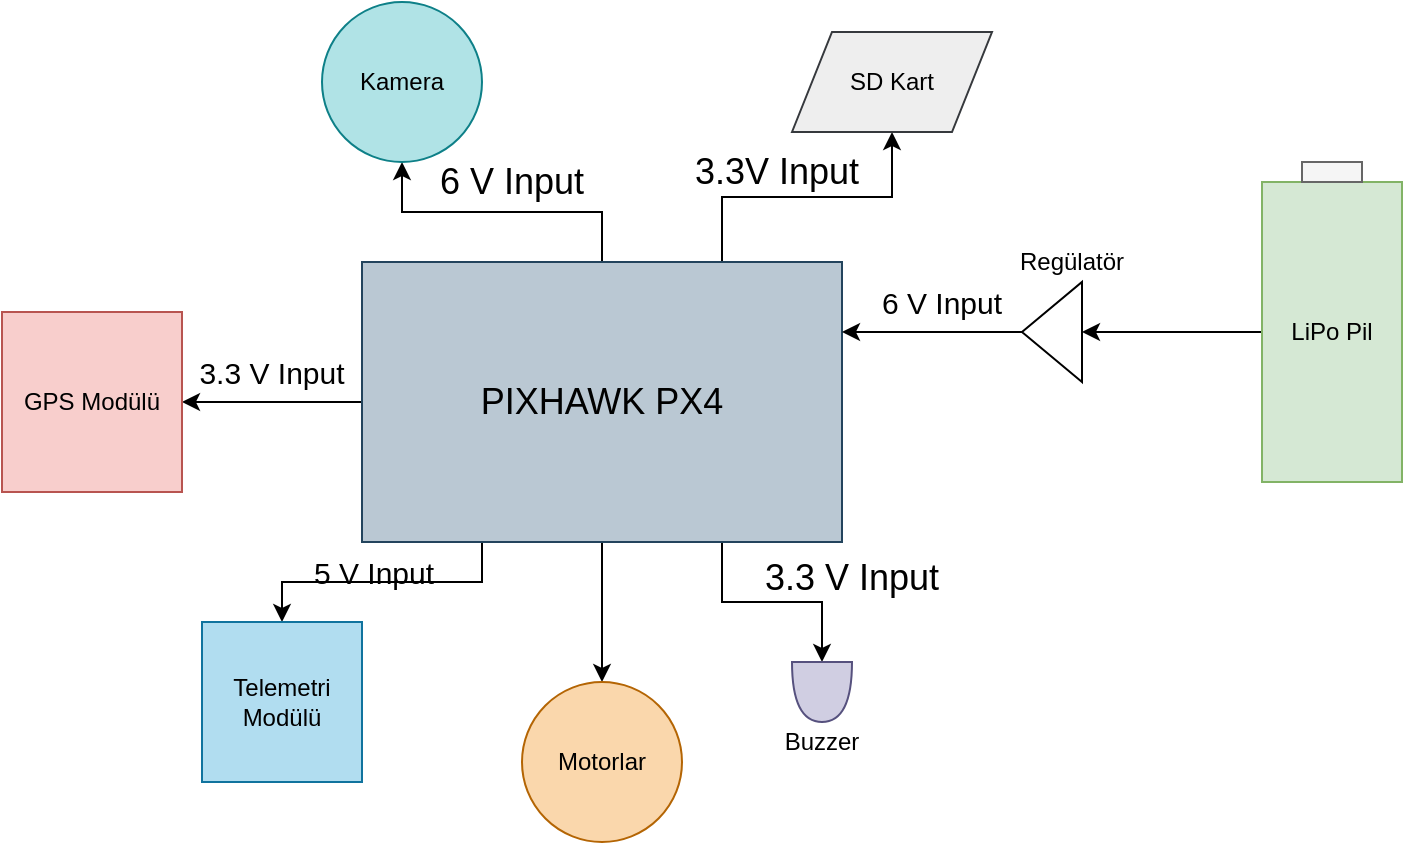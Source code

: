 <mxfile version="14.5.8" type="github">
  <diagram id="O78C8ONcDkfwlYimOGQI" name="Page-1">
    <mxGraphModel dx="998" dy="548" grid="1" gridSize="10" guides="1" tooltips="1" connect="1" arrows="1" fold="1" page="1" pageScale="1" pageWidth="827" pageHeight="1169" math="0" shadow="0">
      <root>
        <mxCell id="0" />
        <mxCell id="1" parent="0" />
        <mxCell id="cQf9F2GoGwsrB8zBlsyi-5" style="edgeStyle=orthogonalEdgeStyle;rounded=0;orthogonalLoop=1;jettySize=auto;html=1;entryX=1;entryY=0.5;entryDx=0;entryDy=0;" parent="1" source="cQf9F2GoGwsrB8zBlsyi-3" target="cQf9F2GoGwsrB8zBlsyi-4" edge="1">
          <mxGeometry relative="1" as="geometry" />
        </mxCell>
        <mxCell id="cQf9F2GoGwsrB8zBlsyi-15" style="edgeStyle=orthogonalEdgeStyle;rounded=0;orthogonalLoop=1;jettySize=auto;html=1;entryX=0;entryY=0.5;entryDx=0;entryDy=0;" parent="1" source="cQf9F2GoGwsrB8zBlsyi-3" target="cQf9F2GoGwsrB8zBlsyi-13" edge="1">
          <mxGeometry relative="1" as="geometry" />
        </mxCell>
        <mxCell id="cQf9F2GoGwsrB8zBlsyi-21" style="edgeStyle=orthogonalEdgeStyle;rounded=0;orthogonalLoop=1;jettySize=auto;html=1;exitX=0.25;exitY=1;exitDx=0;exitDy=0;" parent="1" source="cQf9F2GoGwsrB8zBlsyi-3" target="cQf9F2GoGwsrB8zBlsyi-6" edge="1">
          <mxGeometry relative="1" as="geometry" />
        </mxCell>
        <mxCell id="cQf9F2GoGwsrB8zBlsyi-24" style="edgeStyle=orthogonalEdgeStyle;rounded=0;orthogonalLoop=1;jettySize=auto;html=1;entryX=0.5;entryY=1;entryDx=0;entryDy=0;" parent="1" source="cQf9F2GoGwsrB8zBlsyi-3" target="cQf9F2GoGwsrB8zBlsyi-23" edge="1">
          <mxGeometry relative="1" as="geometry" />
        </mxCell>
        <mxCell id="cQf9F2GoGwsrB8zBlsyi-35" style="edgeStyle=orthogonalEdgeStyle;rounded=0;orthogonalLoop=1;jettySize=auto;html=1;exitX=0.75;exitY=1;exitDx=0;exitDy=0;entryX=0;entryY=0.5;entryDx=0;entryDy=0;entryPerimeter=0;" parent="1" source="cQf9F2GoGwsrB8zBlsyi-3" target="cQf9F2GoGwsrB8zBlsyi-33" edge="1">
          <mxGeometry relative="1" as="geometry" />
        </mxCell>
        <mxCell id="oFhVJw2CH9Ws3fH10for-2" style="edgeStyle=orthogonalEdgeStyle;rounded=0;orthogonalLoop=1;jettySize=auto;html=1;exitX=0.75;exitY=0;exitDx=0;exitDy=0;entryX=0.5;entryY=1;entryDx=0;entryDy=0;" edge="1" parent="1" source="cQf9F2GoGwsrB8zBlsyi-3" target="oFhVJw2CH9Ws3fH10for-1">
          <mxGeometry relative="1" as="geometry" />
        </mxCell>
        <mxCell id="cQf9F2GoGwsrB8zBlsyi-3" value="&lt;font style=&quot;font-size: 18px&quot;&gt;PIXHAWK PX4&lt;/font&gt;" style="rounded=0;whiteSpace=wrap;html=1;fillColor=#bac8d3;strokeColor=#23445d;" parent="1" vertex="1">
          <mxGeometry x="190" y="160" width="240" height="140" as="geometry" />
        </mxCell>
        <mxCell id="cQf9F2GoGwsrB8zBlsyi-4" value="GPS Modülü" style="whiteSpace=wrap;html=1;aspect=fixed;fillColor=#f8cecc;strokeColor=#b85450;" parent="1" vertex="1">
          <mxGeometry x="10" y="185" width="90" height="90" as="geometry" />
        </mxCell>
        <mxCell id="cQf9F2GoGwsrB8zBlsyi-6" value="Telemetri Modülü" style="whiteSpace=wrap;html=1;aspect=fixed;fillColor=#b1ddf0;strokeColor=#10739e;" parent="1" vertex="1">
          <mxGeometry x="110" y="340" width="80" height="80" as="geometry" />
        </mxCell>
        <mxCell id="cQf9F2GoGwsrB8zBlsyi-32" style="edgeStyle=orthogonalEdgeStyle;rounded=0;orthogonalLoop=1;jettySize=auto;html=1;exitX=0;exitY=0.5;exitDx=0;exitDy=0;entryX=0;entryY=0.5;entryDx=0;entryDy=0;" parent="1" source="cQf9F2GoGwsrB8zBlsyi-8" target="cQf9F2GoGwsrB8zBlsyi-28" edge="1">
          <mxGeometry relative="1" as="geometry" />
        </mxCell>
        <mxCell id="cQf9F2GoGwsrB8zBlsyi-8" value="LiPo Pil" style="rounded=0;whiteSpace=wrap;html=1;fillColor=#d5e8d4;strokeColor=#82b366;" parent="1" vertex="1">
          <mxGeometry x="640" y="120" width="70" height="150" as="geometry" />
        </mxCell>
        <mxCell id="cQf9F2GoGwsrB8zBlsyi-9" value="" style="rounded=0;whiteSpace=wrap;html=1;fillColor=#f5f5f5;strokeColor=#666666;fontColor=#333333;" parent="1" vertex="1">
          <mxGeometry x="660" y="110" width="30" height="10" as="geometry" />
        </mxCell>
        <mxCell id="cQf9F2GoGwsrB8zBlsyi-13" value="Motorlar" style="ellipse;whiteSpace=wrap;html=1;aspect=fixed;fillColor=#fad7ac;strokeColor=#b46504;direction=south;" parent="1" vertex="1">
          <mxGeometry x="270" y="370" width="80" height="80" as="geometry" />
        </mxCell>
        <mxCell id="cQf9F2GoGwsrB8zBlsyi-16" value="&lt;span style=&quot;font-size: 15px&quot;&gt;3.3 V Input&lt;/span&gt;" style="text;html=1;strokeColor=none;fillColor=none;align=center;verticalAlign=middle;whiteSpace=wrap;rounded=0;" parent="1" vertex="1">
          <mxGeometry x="100" y="205" width="90" height="20" as="geometry" />
        </mxCell>
        <mxCell id="cQf9F2GoGwsrB8zBlsyi-18" value="&lt;font style=&quot;font-size: 15px&quot;&gt;6 V Input&lt;/font&gt;" style="text;html=1;strokeColor=none;fillColor=none;align=center;verticalAlign=middle;whiteSpace=wrap;rounded=0;" parent="1" vertex="1">
          <mxGeometry x="440" y="170" width="80" height="20" as="geometry" />
        </mxCell>
        <mxCell id="cQf9F2GoGwsrB8zBlsyi-22" value="&lt;font style=&quot;font-size: 15px&quot;&gt;5 V Input&lt;/font&gt;" style="text;html=1;strokeColor=none;fillColor=none;align=center;verticalAlign=middle;whiteSpace=wrap;rounded=0;" parent="1" vertex="1">
          <mxGeometry x="156" y="310" width="80" height="10" as="geometry" />
        </mxCell>
        <mxCell id="cQf9F2GoGwsrB8zBlsyi-23" value="&lt;font style=&quot;font-size: 12px&quot;&gt;Kamera&lt;/font&gt;" style="ellipse;whiteSpace=wrap;html=1;aspect=fixed;fillColor=#b0e3e6;strokeColor=#0e8088;" parent="1" vertex="1">
          <mxGeometry x="170" y="30" width="80" height="80" as="geometry" />
        </mxCell>
        <mxCell id="cQf9F2GoGwsrB8zBlsyi-25" value="&lt;font style=&quot;font-size: 18px&quot;&gt;6 V Input&lt;/font&gt;" style="text;html=1;strokeColor=none;fillColor=none;align=center;verticalAlign=middle;whiteSpace=wrap;rounded=0;" parent="1" vertex="1">
          <mxGeometry x="220" y="110" width="90" height="20" as="geometry" />
        </mxCell>
        <mxCell id="cQf9F2GoGwsrB8zBlsyi-26" style="edgeStyle=orthogonalEdgeStyle;rounded=0;orthogonalLoop=1;jettySize=auto;html=1;exitX=0.5;exitY=1;exitDx=0;exitDy=0;" parent="1" source="cQf9F2GoGwsrB8zBlsyi-22" target="cQf9F2GoGwsrB8zBlsyi-22" edge="1">
          <mxGeometry relative="1" as="geometry" />
        </mxCell>
        <mxCell id="cQf9F2GoGwsrB8zBlsyi-29" style="edgeStyle=orthogonalEdgeStyle;rounded=0;orthogonalLoop=1;jettySize=auto;html=1;exitX=1;exitY=0.5;exitDx=0;exitDy=0;entryX=1;entryY=0.25;entryDx=0;entryDy=0;" parent="1" source="cQf9F2GoGwsrB8zBlsyi-28" target="cQf9F2GoGwsrB8zBlsyi-3" edge="1">
          <mxGeometry relative="1" as="geometry" />
        </mxCell>
        <mxCell id="cQf9F2GoGwsrB8zBlsyi-28" value="" style="triangle;whiteSpace=wrap;html=1;rotation=-180;" parent="1" vertex="1">
          <mxGeometry x="520" y="170" width="30" height="50" as="geometry" />
        </mxCell>
        <mxCell id="cQf9F2GoGwsrB8zBlsyi-30" value="Regülatör" style="text;html=1;strokeColor=none;fillColor=none;align=center;verticalAlign=middle;whiteSpace=wrap;rounded=0;" parent="1" vertex="1">
          <mxGeometry x="510" y="150" width="70" height="20" as="geometry" />
        </mxCell>
        <mxCell id="cQf9F2GoGwsrB8zBlsyi-33" value="" style="shape=or;whiteSpace=wrap;html=1;rotation=90;fillColor=#d0cee2;strokeColor=#56517e;" parent="1" vertex="1">
          <mxGeometry x="405" y="360" width="30" height="30" as="geometry" />
        </mxCell>
        <mxCell id="cQf9F2GoGwsrB8zBlsyi-34" value="Buzzer" style="text;html=1;strokeColor=none;fillColor=none;align=center;verticalAlign=middle;whiteSpace=wrap;rounded=0;" parent="1" vertex="1">
          <mxGeometry x="400" y="390" width="40" height="20" as="geometry" />
        </mxCell>
        <mxCell id="jodgky5C-95-XnNdubOF-1" value="&lt;font style=&quot;font-size: 18px&quot;&gt;3.3 V Input&lt;/font&gt;" style="text;html=1;strokeColor=none;fillColor=none;align=center;verticalAlign=middle;whiteSpace=wrap;rounded=0;" parent="1" vertex="1">
          <mxGeometry x="380" y="310" width="110" height="15" as="geometry" />
        </mxCell>
        <mxCell id="oFhVJw2CH9Ws3fH10for-1" value="SD Kart" style="shape=parallelogram;perimeter=parallelogramPerimeter;whiteSpace=wrap;html=1;fixedSize=1;fillColor=#eeeeee;strokeColor=#36393d;" vertex="1" parent="1">
          <mxGeometry x="405" y="45" width="100" height="50" as="geometry" />
        </mxCell>
        <mxCell id="oFhVJw2CH9Ws3fH10for-3" value="&lt;font style=&quot;font-size: 18px&quot;&gt;3.3V Input&lt;/font&gt;" style="text;html=1;strokeColor=none;fillColor=none;align=center;verticalAlign=middle;whiteSpace=wrap;rounded=0;" vertex="1" parent="1">
          <mxGeometry x="340" y="105" width="115" height="20" as="geometry" />
        </mxCell>
      </root>
    </mxGraphModel>
  </diagram>
</mxfile>
